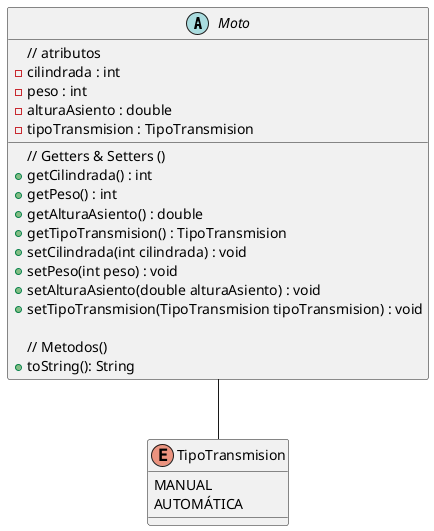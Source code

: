 @startuml
abstract class Moto{
// atributos
- cilindrada : int
- peso : int
- alturaAsiento : double
- tipoTransmision : TipoTransmision

// Getters & Setters ()
+ getCilindrada() : int
+ getPeso() : int
+ getAlturaAsiento() : double
+ getTipoTransmision() : TipoTransmision
+ setCilindrada(int cilindrada) : void
+ setPeso(int peso) : void
+ setAlturaAsiento(double alturaAsiento) : void
+ setTipoTransmision(TipoTransmision tipoTransmision) : void

// Metodos()
  + toString(): String

}
Moto -- TipoTransmision

enum TipoTransmision {
MANUAL
AUTOMÁTICA
}
@enduml